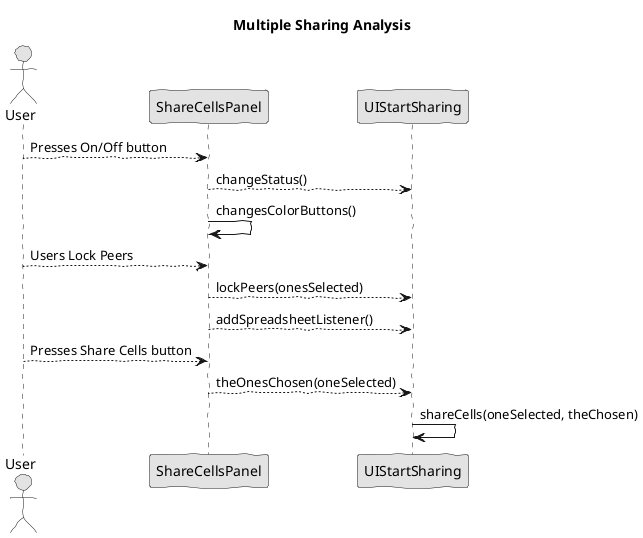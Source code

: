 @startuml ipc01_03_analysis.png
skinparam handwritten true
skinparam monochrome true
skinparam packageStyle rect
skinparam defaultFontName FG Virgil
skinparam shadowing false

title Multiple Sharing Analysis

actor User
participant "ShareCellsPanel" as Panel
participant "UIStartSharing" as UI


User --> Panel : Presses On/Off button

Panel --> UI : changeStatus()

Panel -> Panel : changesColorButtons()

User --> Panel : Users Lock Peers

Panel --> UI : lockPeers(onesSelected)

Panel --> UI : addSpreadsheetListener()

User --> Panel : Presses Share Cells button 

Panel --> UI : theOnesChosen(oneSelected)

UI -> UI : shareCells(oneSelected, theChosen)


@enduml
